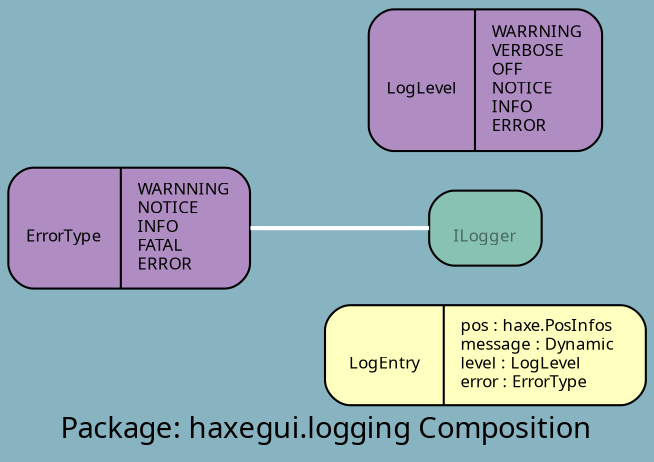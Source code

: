 digraph uml {
	graph [label="Package: haxegui.logging Composition", ratio=compress, rankdir=RL, smoothing=avg_dist, overlap=false, fontname="DejaVu Sans Condenesed", fontsize=14, bgcolor="#88B3C1", fontcolor=black];
	node [label="\N", fontname="DejaVu Sans Condenesed", fontsize=8, shape=record, color=black, fontcolor=black];
	edge [fontname="DejaVu Sans Condenesed", fontsize=8, color=black, fontcolor=black];
	graph [lp="154,12",
		bb="0,0,308,213"];
	"haxegui.logging.LogEntry" [label="{\nLogEntry|pos : haxe.PosInfos\lmessage : Dynamic\llevel : LogLevel\lerror : ErrorType\l}", style="rounded,filled", fillcolor="#ffffbf", pos="231,49", rects="154,25,207,73 207,25,308,73", width="2.14", height="0.67"];
	"haxegui.logging.ILogger" [label="{\nILogger}", fontcolor="#496962", style="rounded,filled", fillcolor="#88c2b3", URL="../types/haxegui/logging/ILogger.html", tooltip="\nILogger", pos="231,109", rects="204,91,258,127", width="0.75", height="0.50"];
	"haxegui.logging.ErrorType" [label="{\nErrorType|WARNNING\lNOTICE\lINFO\lFATAL\lERROR\l}", style="rounded,filled", fillcolor="#af8dc3", pos="59,109", rects="1,80,58,138 58,80,118,138", width="1.61", height="0.81"];
	"haxegui.logging.LogLevel" [label="{\nLogLevel|WARRNING\lVERBOSE\lOFF\lNOTICE\lINFO\lERROR\l}", style="rounded,filled", fillcolor="#af8dc3", pos="231,179", rects="175,145,228,213 228,145,287,213", width="1.56", height="0.94"];
	"haxegui.logging.ILogger" -> "haxegui.logging.ErrorType" [color=white, style=bold, arrowhead=none, arrowtail=diamond, arrowsize=1, pos="s,204,109 192,109 170,109 142,109 118,109"];
}
